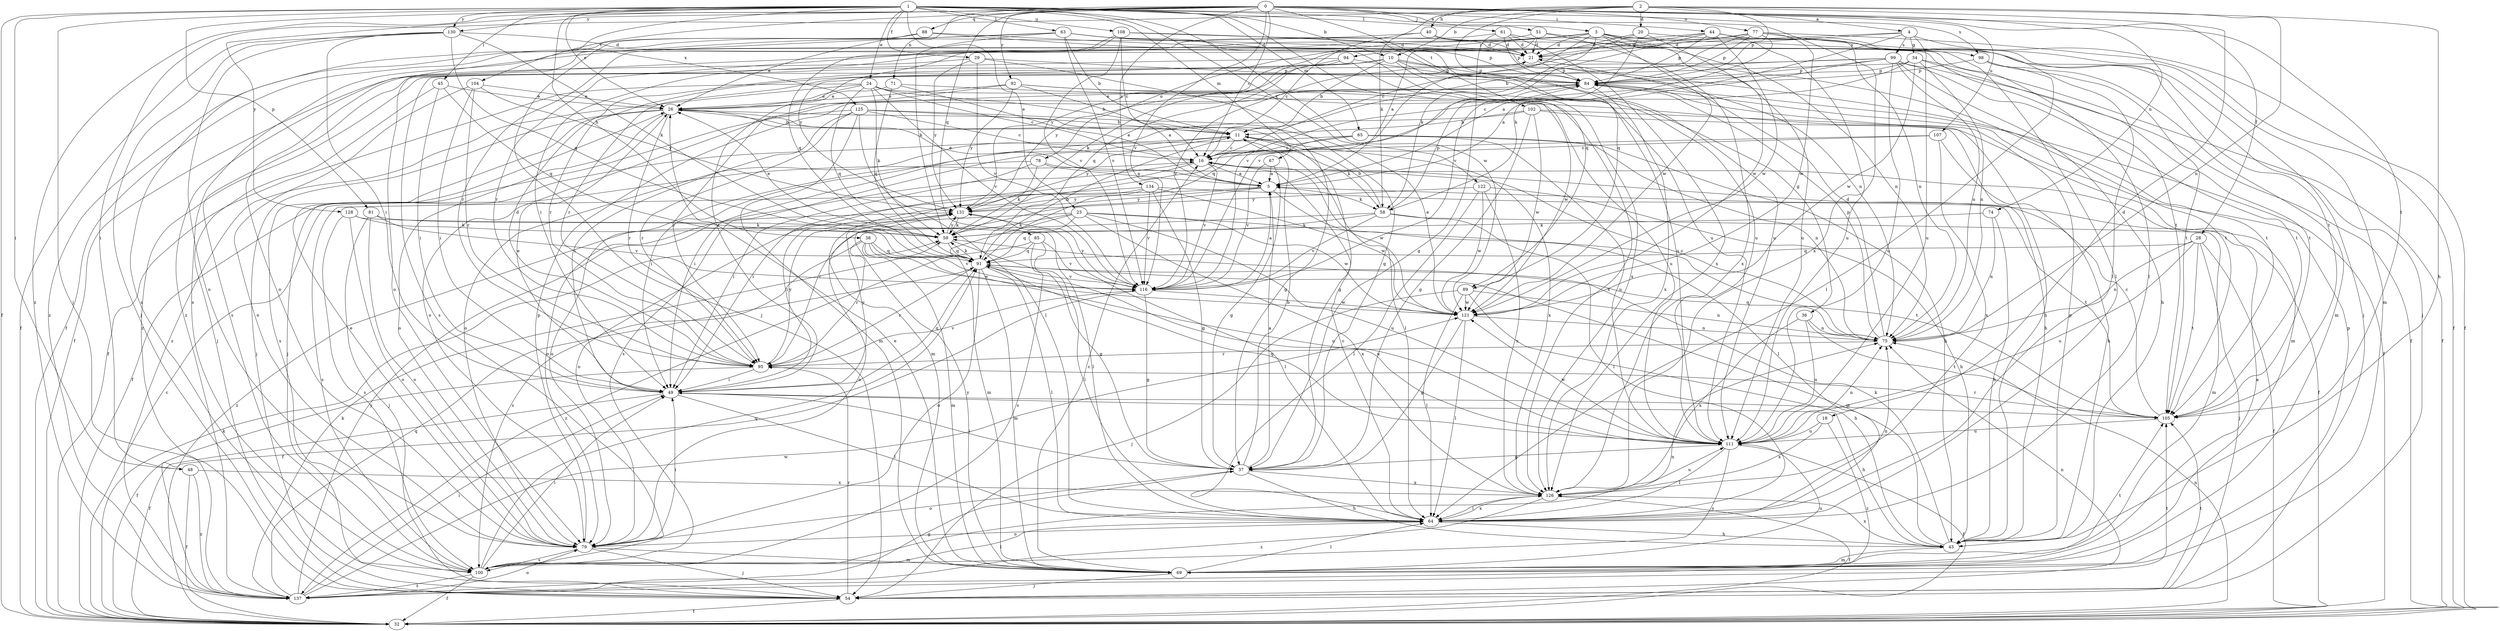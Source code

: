 strict digraph  {
0;
1;
2;
3;
4;
5;
10;
11;
16;
18;
20;
21;
23;
24;
26;
28;
29;
32;
34;
36;
37;
38;
40;
43;
44;
45;
48;
49;
51;
54;
58;
59;
61;
63;
64;
65;
67;
69;
71;
74;
75;
77;
78;
79;
81;
84;
85;
88;
89;
91;
92;
94;
95;
98;
99;
100;
102;
104;
105;
107;
108;
111;
116;
121;
122;
125;
126;
128;
130;
131;
134;
137;
0 -> 3  [label=a];
0 -> 16  [label=c];
0 -> 28  [label=f];
0 -> 44  [label=i];
0 -> 51  [label=j];
0 -> 71  [label=n];
0 -> 74  [label=n];
0 -> 77  [label=o];
0 -> 85  [label=q];
0 -> 88  [label=q];
0 -> 92  [label=r];
0 -> 102  [label=t];
0 -> 104  [label=t];
0 -> 105  [label=t];
0 -> 107  [label=u];
0 -> 116  [label=v];
0 -> 128  [label=y];
0 -> 130  [label=y];
0 -> 134  [label=z];
0 -> 137  [label=z];
1 -> 10  [label=b];
1 -> 23  [label=e];
1 -> 24  [label=e];
1 -> 26  [label=e];
1 -> 29  [label=f];
1 -> 32  [label=f];
1 -> 38  [label=h];
1 -> 45  [label=i];
1 -> 48  [label=i];
1 -> 54  [label=j];
1 -> 61  [label=l];
1 -> 63  [label=l];
1 -> 65  [label=m];
1 -> 67  [label=m];
1 -> 81  [label=p];
1 -> 89  [label=q];
1 -> 98  [label=s];
1 -> 108  [label=u];
1 -> 121  [label=w];
1 -> 122  [label=x];
1 -> 125  [label=x];
1 -> 126  [label=x];
1 -> 130  [label=y];
2 -> 4  [label=a];
2 -> 10  [label=b];
2 -> 18  [label=d];
2 -> 20  [label=d];
2 -> 40  [label=h];
2 -> 43  [label=h];
2 -> 48  [label=i];
2 -> 58  [label=k];
2 -> 75  [label=n];
2 -> 84  [label=p];
2 -> 89  [label=q];
3 -> 21  [label=d];
3 -> 58  [label=k];
3 -> 64  [label=l];
3 -> 75  [label=n];
3 -> 78  [label=o];
3 -> 79  [label=o];
3 -> 94  [label=r];
3 -> 98  [label=s];
3 -> 105  [label=t];
3 -> 111  [label=u];
3 -> 116  [label=v];
3 -> 121  [label=w];
4 -> 32  [label=f];
4 -> 34  [label=g];
4 -> 58  [label=k];
4 -> 99  [label=s];
4 -> 111  [label=u];
4 -> 131  [label=y];
4 -> 137  [label=z];
5 -> 26  [label=e];
5 -> 58  [label=k];
5 -> 64  [label=l];
5 -> 95  [label=r];
5 -> 100  [label=s];
5 -> 131  [label=y];
10 -> 11  [label=b];
10 -> 36  [label=g];
10 -> 84  [label=p];
10 -> 95  [label=r];
10 -> 105  [label=t];
10 -> 111  [label=u];
10 -> 131  [label=y];
10 -> 137  [label=z];
11 -> 16  [label=c];
11 -> 32  [label=f];
11 -> 49  [label=i];
11 -> 58  [label=k];
11 -> 64  [label=l];
11 -> 126  [label=x];
11 -> 131  [label=y];
16 -> 5  [label=a];
16 -> 49  [label=i];
16 -> 79  [label=o];
16 -> 116  [label=v];
16 -> 121  [label=w];
18 -> 111  [label=u];
18 -> 126  [label=x];
18 -> 137  [label=z];
20 -> 16  [label=c];
20 -> 21  [label=d];
20 -> 75  [label=n];
20 -> 116  [label=v];
20 -> 121  [label=w];
21 -> 84  [label=p];
21 -> 105  [label=t];
21 -> 116  [label=v];
23 -> 59  [label=k];
23 -> 69  [label=m];
23 -> 91  [label=q];
23 -> 105  [label=t];
23 -> 111  [label=u];
23 -> 121  [label=w];
23 -> 126  [label=x];
23 -> 137  [label=z];
24 -> 11  [label=b];
24 -> 16  [label=c];
24 -> 26  [label=e];
24 -> 32  [label=f];
24 -> 43  [label=h];
24 -> 59  [label=k];
24 -> 91  [label=q];
24 -> 116  [label=v];
24 -> 137  [label=z];
26 -> 11  [label=b];
26 -> 37  [label=g];
26 -> 54  [label=j];
26 -> 79  [label=o];
26 -> 95  [label=r];
26 -> 100  [label=s];
28 -> 32  [label=f];
28 -> 54  [label=j];
28 -> 75  [label=n];
28 -> 91  [label=q];
28 -> 105  [label=t];
28 -> 111  [label=u];
29 -> 32  [label=f];
29 -> 37  [label=g];
29 -> 84  [label=p];
29 -> 116  [label=v];
29 -> 131  [label=y];
32 -> 16  [label=c];
32 -> 59  [label=k];
32 -> 75  [label=n];
34 -> 5  [label=a];
34 -> 32  [label=f];
34 -> 49  [label=i];
34 -> 75  [label=n];
34 -> 84  [label=p];
34 -> 105  [label=t];
34 -> 121  [label=w];
36 -> 75  [label=n];
36 -> 105  [label=t];
36 -> 111  [label=u];
36 -> 126  [label=x];
37 -> 5  [label=a];
37 -> 11  [label=b];
37 -> 43  [label=h];
37 -> 49  [label=i];
37 -> 79  [label=o];
37 -> 126  [label=x];
38 -> 69  [label=m];
38 -> 91  [label=q];
38 -> 95  [label=r];
38 -> 100  [label=s];
38 -> 111  [label=u];
38 -> 116  [label=v];
38 -> 121  [label=w];
40 -> 16  [label=c];
40 -> 21  [label=d];
40 -> 54  [label=j];
40 -> 79  [label=o];
43 -> 59  [label=k];
43 -> 69  [label=m];
43 -> 84  [label=p];
43 -> 91  [label=q];
43 -> 126  [label=x];
44 -> 21  [label=d];
44 -> 54  [label=j];
44 -> 64  [label=l];
44 -> 84  [label=p];
44 -> 95  [label=r];
44 -> 111  [label=u];
44 -> 116  [label=v];
44 -> 121  [label=w];
45 -> 26  [label=e];
45 -> 49  [label=i];
45 -> 54  [label=j];
45 -> 91  [label=q];
48 -> 32  [label=f];
48 -> 126  [label=x];
48 -> 137  [label=z];
49 -> 26  [label=e];
49 -> 32  [label=f];
49 -> 43  [label=h];
49 -> 64  [label=l];
49 -> 91  [label=q];
49 -> 105  [label=t];
49 -> 131  [label=y];
51 -> 5  [label=a];
51 -> 21  [label=d];
51 -> 64  [label=l];
51 -> 100  [label=s];
51 -> 126  [label=x];
54 -> 32  [label=f];
54 -> 75  [label=n];
54 -> 95  [label=r];
54 -> 105  [label=t];
58 -> 11  [label=b];
58 -> 59  [label=k];
58 -> 64  [label=l];
58 -> 69  [label=m];
58 -> 79  [label=o];
58 -> 84  [label=p];
58 -> 116  [label=v];
59 -> 26  [label=e];
59 -> 64  [label=l];
59 -> 91  [label=q];
59 -> 131  [label=y];
61 -> 21  [label=d];
61 -> 32  [label=f];
61 -> 37  [label=g];
61 -> 84  [label=p];
61 -> 105  [label=t];
61 -> 126  [label=x];
63 -> 11  [label=b];
63 -> 21  [label=d];
63 -> 59  [label=k];
63 -> 84  [label=p];
63 -> 95  [label=r];
63 -> 111  [label=u];
63 -> 116  [label=v];
63 -> 137  [label=z];
64 -> 16  [label=c];
64 -> 43  [label=h];
64 -> 75  [label=n];
64 -> 79  [label=o];
64 -> 126  [label=x];
65 -> 16  [label=c];
65 -> 43  [label=h];
65 -> 49  [label=i];
65 -> 69  [label=m];
65 -> 75  [label=n];
65 -> 111  [label=u];
67 -> 5  [label=a];
67 -> 37  [label=g];
67 -> 116  [label=v];
69 -> 5  [label=a];
69 -> 16  [label=c];
69 -> 26  [label=e];
69 -> 54  [label=j];
69 -> 64  [label=l];
69 -> 84  [label=p];
69 -> 105  [label=t];
69 -> 111  [label=u];
69 -> 131  [label=y];
71 -> 5  [label=a];
71 -> 26  [label=e];
71 -> 91  [label=q];
71 -> 111  [label=u];
74 -> 43  [label=h];
74 -> 59  [label=k];
74 -> 75  [label=n];
75 -> 16  [label=c];
75 -> 21  [label=d];
75 -> 84  [label=p];
75 -> 91  [label=q];
75 -> 95  [label=r];
77 -> 5  [label=a];
77 -> 11  [label=b];
77 -> 21  [label=d];
77 -> 32  [label=f];
77 -> 49  [label=i];
77 -> 69  [label=m];
77 -> 84  [label=p];
77 -> 121  [label=w];
78 -> 5  [label=a];
78 -> 32  [label=f];
78 -> 49  [label=i];
78 -> 59  [label=k];
78 -> 79  [label=o];
79 -> 26  [label=e];
79 -> 49  [label=i];
79 -> 54  [label=j];
79 -> 69  [label=m];
79 -> 84  [label=p];
79 -> 100  [label=s];
81 -> 54  [label=j];
81 -> 59  [label=k];
81 -> 79  [label=o];
81 -> 116  [label=v];
84 -> 26  [label=e];
84 -> 32  [label=f];
84 -> 79  [label=o];
84 -> 91  [label=q];
84 -> 126  [label=x];
85 -> 37  [label=g];
85 -> 91  [label=q];
85 -> 100  [label=s];
85 -> 116  [label=v];
85 -> 137  [label=z];
88 -> 21  [label=d];
88 -> 26  [label=e];
88 -> 54  [label=j];
88 -> 100  [label=s];
88 -> 111  [label=u];
89 -> 43  [label=h];
89 -> 54  [label=j];
89 -> 64  [label=l];
89 -> 75  [label=n];
89 -> 121  [label=w];
91 -> 11  [label=b];
91 -> 59  [label=k];
91 -> 64  [label=l];
91 -> 69  [label=m];
91 -> 79  [label=o];
91 -> 95  [label=r];
91 -> 111  [label=u];
91 -> 116  [label=v];
92 -> 5  [label=a];
92 -> 26  [label=e];
92 -> 95  [label=r];
92 -> 121  [label=w];
92 -> 126  [label=x];
92 -> 131  [label=y];
94 -> 59  [label=k];
94 -> 84  [label=p];
94 -> 91  [label=q];
94 -> 100  [label=s];
94 -> 126  [label=x];
95 -> 21  [label=d];
95 -> 32  [label=f];
95 -> 49  [label=i];
95 -> 116  [label=v];
95 -> 131  [label=y];
98 -> 64  [label=l];
98 -> 69  [label=m];
98 -> 84  [label=p];
98 -> 105  [label=t];
99 -> 16  [label=c];
99 -> 32  [label=f];
99 -> 43  [label=h];
99 -> 75  [label=n];
99 -> 84  [label=p];
99 -> 95  [label=r];
99 -> 100  [label=s];
99 -> 105  [label=t];
99 -> 111  [label=u];
100 -> 32  [label=f];
100 -> 49  [label=i];
100 -> 64  [label=l];
100 -> 75  [label=n];
100 -> 91  [label=q];
100 -> 137  [label=z];
102 -> 11  [label=b];
102 -> 37  [label=g];
102 -> 43  [label=h];
102 -> 69  [label=m];
102 -> 79  [label=o];
102 -> 121  [label=w];
104 -> 26  [label=e];
104 -> 49  [label=i];
104 -> 79  [label=o];
104 -> 95  [label=r];
104 -> 131  [label=y];
105 -> 16  [label=c];
105 -> 95  [label=r];
105 -> 111  [label=u];
107 -> 16  [label=c];
107 -> 43  [label=h];
107 -> 100  [label=s];
107 -> 126  [label=x];
108 -> 16  [label=c];
108 -> 21  [label=d];
108 -> 75  [label=n];
108 -> 91  [label=q];
108 -> 111  [label=u];
108 -> 116  [label=v];
108 -> 131  [label=y];
111 -> 32  [label=f];
111 -> 37  [label=g];
111 -> 64  [label=l];
111 -> 75  [label=n];
111 -> 91  [label=q];
111 -> 100  [label=s];
111 -> 121  [label=w];
116 -> 5  [label=a];
116 -> 32  [label=f];
116 -> 37  [label=g];
116 -> 121  [label=w];
116 -> 131  [label=y];
121 -> 26  [label=e];
121 -> 37  [label=g];
121 -> 64  [label=l];
121 -> 75  [label=n];
122 -> 43  [label=h];
122 -> 64  [label=l];
122 -> 121  [label=w];
122 -> 126  [label=x];
122 -> 131  [label=y];
125 -> 11  [label=b];
125 -> 16  [label=c];
125 -> 37  [label=g];
125 -> 49  [label=i];
125 -> 54  [label=j];
125 -> 64  [label=l];
125 -> 69  [label=m];
125 -> 95  [label=r];
126 -> 32  [label=f];
126 -> 64  [label=l];
126 -> 111  [label=u];
126 -> 137  [label=z];
128 -> 59  [label=k];
128 -> 64  [label=l];
128 -> 79  [label=o];
128 -> 100  [label=s];
130 -> 21  [label=d];
130 -> 32  [label=f];
130 -> 49  [label=i];
130 -> 54  [label=j];
130 -> 59  [label=k];
130 -> 79  [label=o];
130 -> 91  [label=q];
131 -> 59  [label=k];
131 -> 64  [label=l];
134 -> 37  [label=g];
134 -> 49  [label=i];
134 -> 79  [label=o];
134 -> 105  [label=t];
134 -> 116  [label=v];
134 -> 121  [label=w];
134 -> 131  [label=y];
137 -> 37  [label=g];
137 -> 49  [label=i];
137 -> 59  [label=k];
137 -> 79  [label=o];
137 -> 91  [label=q];
137 -> 105  [label=t];
137 -> 121  [label=w];
137 -> 131  [label=y];
}

